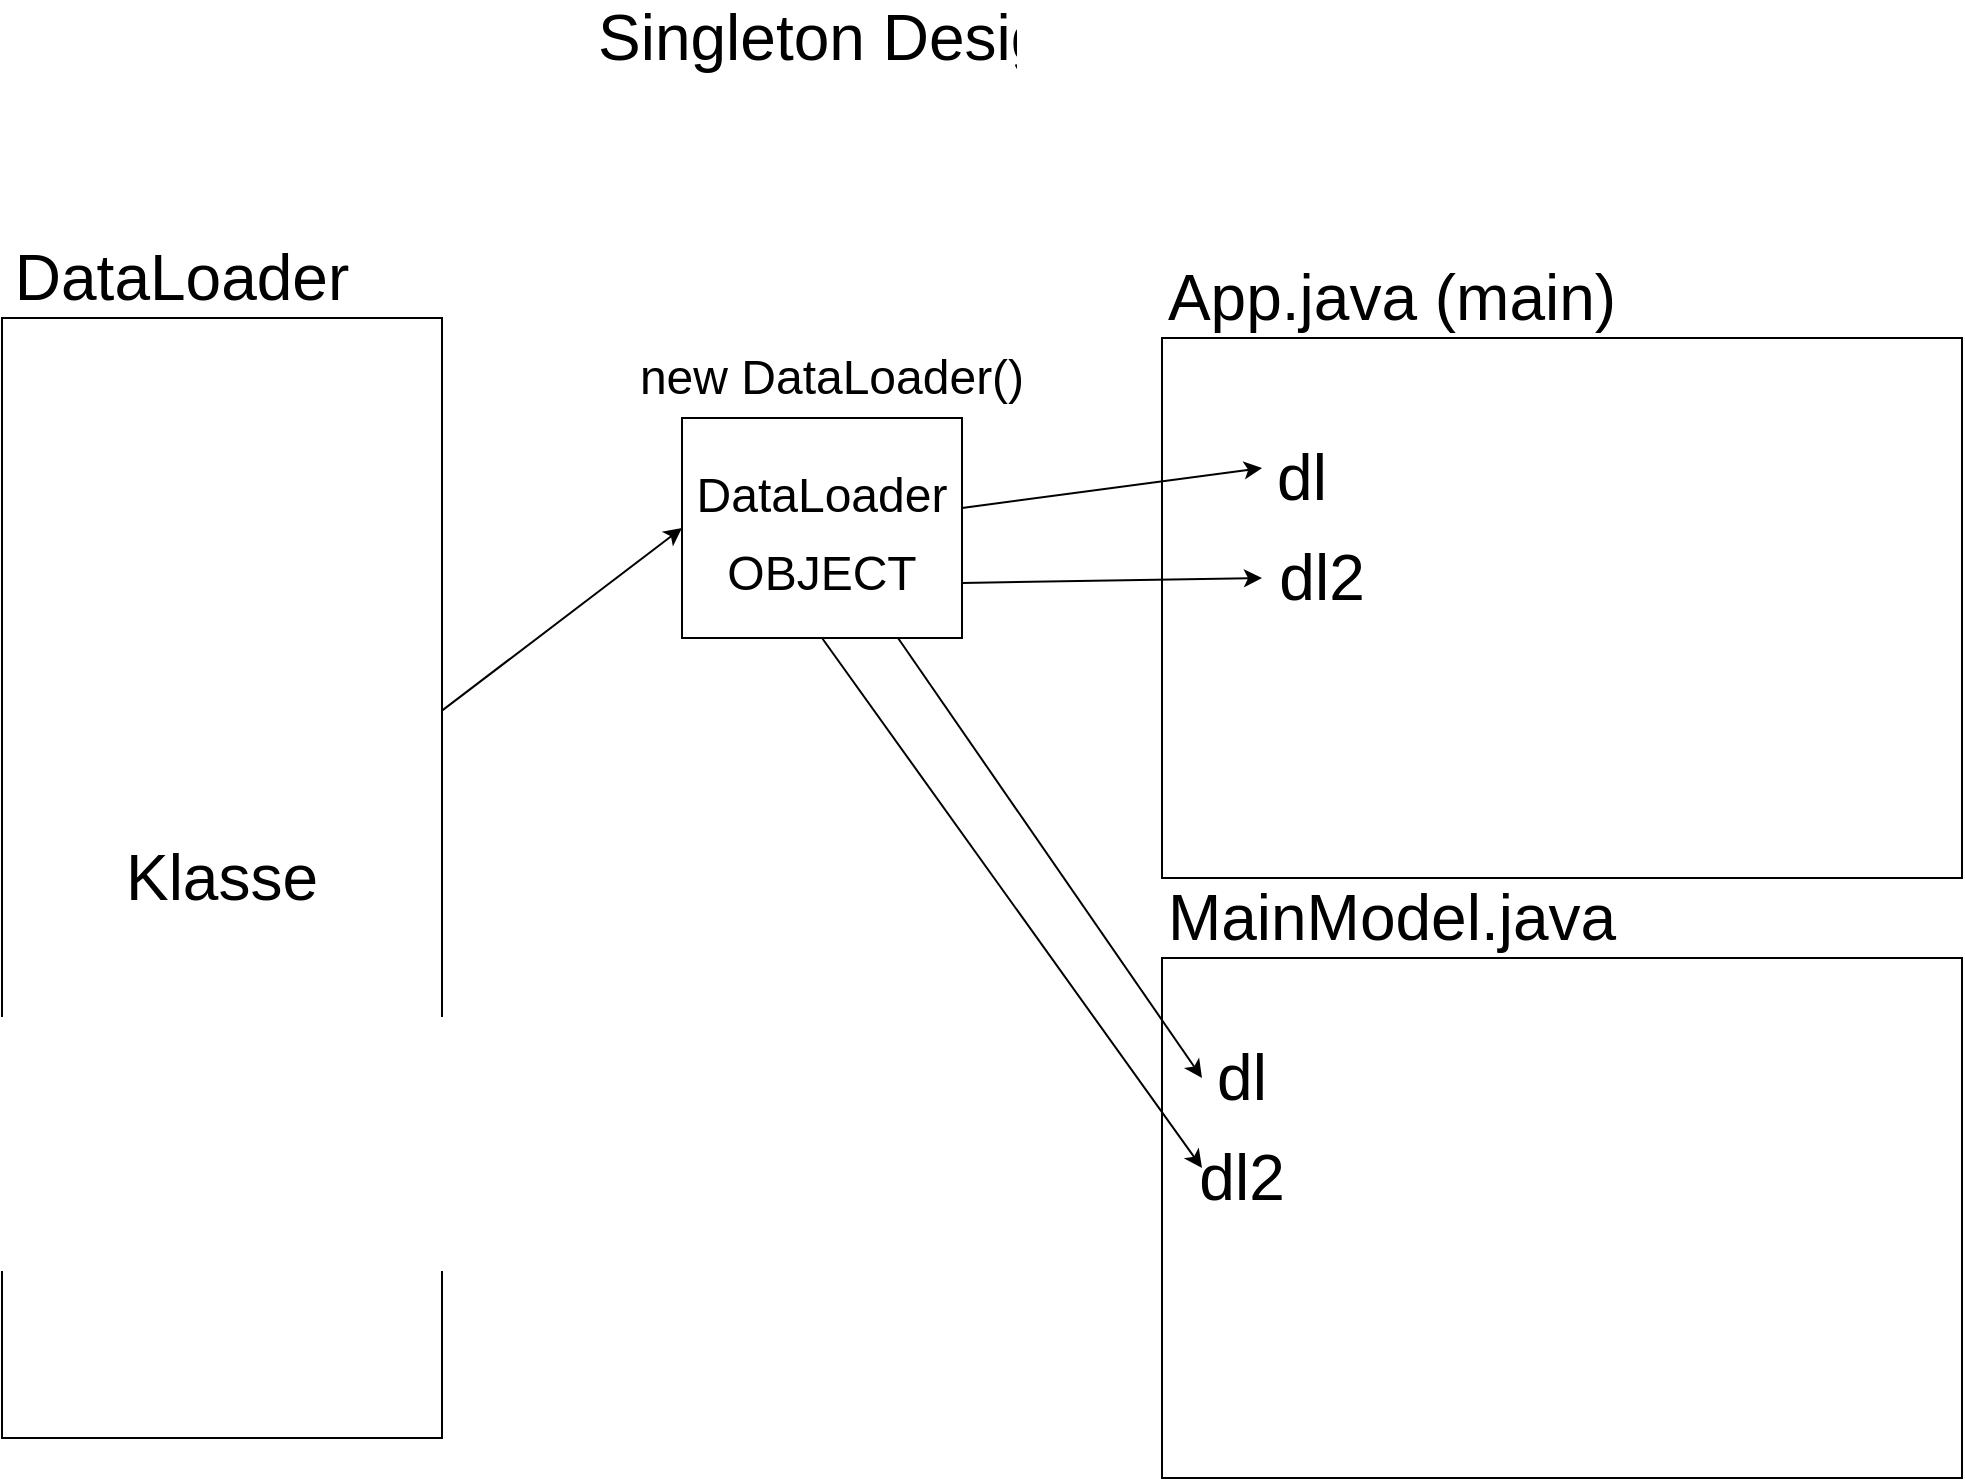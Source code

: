 <mxfile version="13.6.2" type="device"><diagram id="OdFj42l1uybAroqdzgjH" name="Page-1"><mxGraphModel dx="1086" dy="798" grid="1" gridSize="10" guides="1" tooltips="1" connect="1" arrows="1" fold="1" page="1" pageScale="1" pageWidth="1200" pageHeight="1920" math="0" shadow="0"><root><mxCell id="0"/><mxCell id="1" parent="0"/><mxCell id="rK1XWGFQ4OVoYQWNHSC4-1" value="Singleton Design Pattern" style="text;html=1;strokeColor=none;fillColor=none;align=center;verticalAlign=middle;whiteSpace=wrap;rounded=0;fontSize=32;" vertex="1" parent="1"><mxGeometry x="350" y="40" width="430" height="20" as="geometry"/></mxCell><mxCell id="rK1XWGFQ4OVoYQWNHSC4-3" value="Klasse" style="rounded=0;whiteSpace=wrap;html=1;fontSize=32;" vertex="1" parent="1"><mxGeometry x="90" y="190" width="220" height="560" as="geometry"/></mxCell><mxCell id="rK1XWGFQ4OVoYQWNHSC4-4" value="DataLoader" style="text;html=1;strokeColor=none;fillColor=none;align=center;verticalAlign=middle;whiteSpace=wrap;rounded=0;fontSize=32;" vertex="1" parent="1"><mxGeometry x="160" y="160" width="40" height="20" as="geometry"/></mxCell><mxCell id="rK1XWGFQ4OVoYQWNHSC4-6" value="" style="rounded=0;whiteSpace=wrap;html=1;fontSize=32;" vertex="1" parent="1"><mxGeometry x="670" y="200" width="400" height="270" as="geometry"/></mxCell><mxCell id="rK1XWGFQ4OVoYQWNHSC4-7" value="App.java (main)" style="text;html=1;strokeColor=none;fillColor=none;align=center;verticalAlign=middle;whiteSpace=wrap;rounded=0;fontSize=32;" vertex="1" parent="1"><mxGeometry x="670" y="170" width="230" height="20" as="geometry"/></mxCell><mxCell id="rK1XWGFQ4OVoYQWNHSC4-8" value="" style="rounded=0;whiteSpace=wrap;html=1;fontSize=32;" vertex="1" parent="1"><mxGeometry x="670" y="510" width="400" height="260" as="geometry"/></mxCell><mxCell id="rK1XWGFQ4OVoYQWNHSC4-9" value="MainModel.java" style="text;html=1;strokeColor=none;fillColor=none;align=center;verticalAlign=middle;whiteSpace=wrap;rounded=0;fontSize=32;" vertex="1" parent="1"><mxGeometry x="670" y="480" width="230" height="20" as="geometry"/></mxCell><mxCell id="rK1XWGFQ4OVoYQWNHSC4-11" value="&lt;font style=&quot;font-size: 24px&quot;&gt;DataLoader&lt;br&gt;OBJECT&lt;br&gt;&lt;/font&gt;" style="rounded=0;whiteSpace=wrap;html=1;fontSize=32;" vertex="1" parent="1"><mxGeometry x="430" y="240" width="140" height="110" as="geometry"/></mxCell><mxCell id="rK1XWGFQ4OVoYQWNHSC4-12" value="" style="endArrow=classic;html=1;fontSize=32;entryX=0;entryY=0.5;entryDx=0;entryDy=0;" edge="1" parent="1" source="rK1XWGFQ4OVoYQWNHSC4-3" target="rK1XWGFQ4OVoYQWNHSC4-11"><mxGeometry width="50" height="50" relative="1" as="geometry"><mxPoint x="530" y="460" as="sourcePoint"/><mxPoint x="580" y="410" as="targetPoint"/></mxGeometry></mxCell><mxCell id="rK1XWGFQ4OVoYQWNHSC4-13" value="dl" style="text;html=1;strokeColor=none;fillColor=none;align=center;verticalAlign=middle;whiteSpace=wrap;rounded=0;fontSize=32;" vertex="1" parent="1"><mxGeometry x="720" y="260" width="40" height="20" as="geometry"/></mxCell><mxCell id="rK1XWGFQ4OVoYQWNHSC4-14" value="" style="endArrow=classic;html=1;fontSize=32;entryX=0;entryY=0.25;entryDx=0;entryDy=0;exitX=1;exitY=0.409;exitDx=0;exitDy=0;exitPerimeter=0;" edge="1" parent="1" source="rK1XWGFQ4OVoYQWNHSC4-11" target="rK1XWGFQ4OVoYQWNHSC4-13"><mxGeometry width="50" height="50" relative="1" as="geometry"><mxPoint x="530" y="460" as="sourcePoint"/><mxPoint x="580" y="410" as="targetPoint"/></mxGeometry></mxCell><mxCell id="rK1XWGFQ4OVoYQWNHSC4-15" value="new DataLoader()" style="text;html=1;strokeColor=none;fillColor=none;align=center;verticalAlign=middle;whiteSpace=wrap;rounded=0;fontSize=24;" vertex="1" parent="1"><mxGeometry x="380" y="210" width="250" height="20" as="geometry"/></mxCell><mxCell id="rK1XWGFQ4OVoYQWNHSC4-16" value="dl" style="text;html=1;strokeColor=none;fillColor=none;align=center;verticalAlign=middle;whiteSpace=wrap;rounded=0;fontSize=32;" vertex="1" parent="1"><mxGeometry x="690" y="560" width="40" height="20" as="geometry"/></mxCell><mxCell id="rK1XWGFQ4OVoYQWNHSC4-20" value="" style="endArrow=classic;html=1;fontSize=24;entryX=0;entryY=0.5;entryDx=0;entryDy=0;" edge="1" parent="1" source="rK1XWGFQ4OVoYQWNHSC4-11" target="rK1XWGFQ4OVoYQWNHSC4-16"><mxGeometry width="50" height="50" relative="1" as="geometry"><mxPoint x="580" y="585" as="sourcePoint"/><mxPoint x="580" y="410" as="targetPoint"/></mxGeometry></mxCell><mxCell id="rK1XWGFQ4OVoYQWNHSC4-22" value="" style="endArrow=classic;html=1;fontSize=24;exitX=1;exitY=0.75;exitDx=0;exitDy=0;" edge="1" parent="1" source="rK1XWGFQ4OVoYQWNHSC4-11"><mxGeometry width="50" height="50" relative="1" as="geometry"><mxPoint x="530" y="460" as="sourcePoint"/><mxPoint x="720" y="320" as="targetPoint"/></mxGeometry></mxCell><mxCell id="rK1XWGFQ4OVoYQWNHSC4-23" value="dl2" style="text;html=1;strokeColor=none;fillColor=none;align=center;verticalAlign=middle;whiteSpace=wrap;rounded=0;fontSize=32;" vertex="1" parent="1"><mxGeometry x="730" y="310" width="40" height="20" as="geometry"/></mxCell><mxCell id="rK1XWGFQ4OVoYQWNHSC4-25" value="dl2" style="text;html=1;strokeColor=none;fillColor=none;align=center;verticalAlign=middle;whiteSpace=wrap;rounded=0;fontSize=32;" vertex="1" parent="1"><mxGeometry x="690" y="610" width="40" height="20" as="geometry"/></mxCell><mxCell id="rK1XWGFQ4OVoYQWNHSC4-26" value="" style="endArrow=classic;html=1;fontSize=24;exitX=0.5;exitY=1;exitDx=0;exitDy=0;entryX=0;entryY=0.25;entryDx=0;entryDy=0;" edge="1" parent="1" source="rK1XWGFQ4OVoYQWNHSC4-11" target="rK1XWGFQ4OVoYQWNHSC4-25"><mxGeometry width="50" height="50" relative="1" as="geometry"><mxPoint x="580" y="332.5" as="sourcePoint"/><mxPoint x="730" y="330" as="targetPoint"/></mxGeometry></mxCell></root></mxGraphModel></diagram></mxfile>